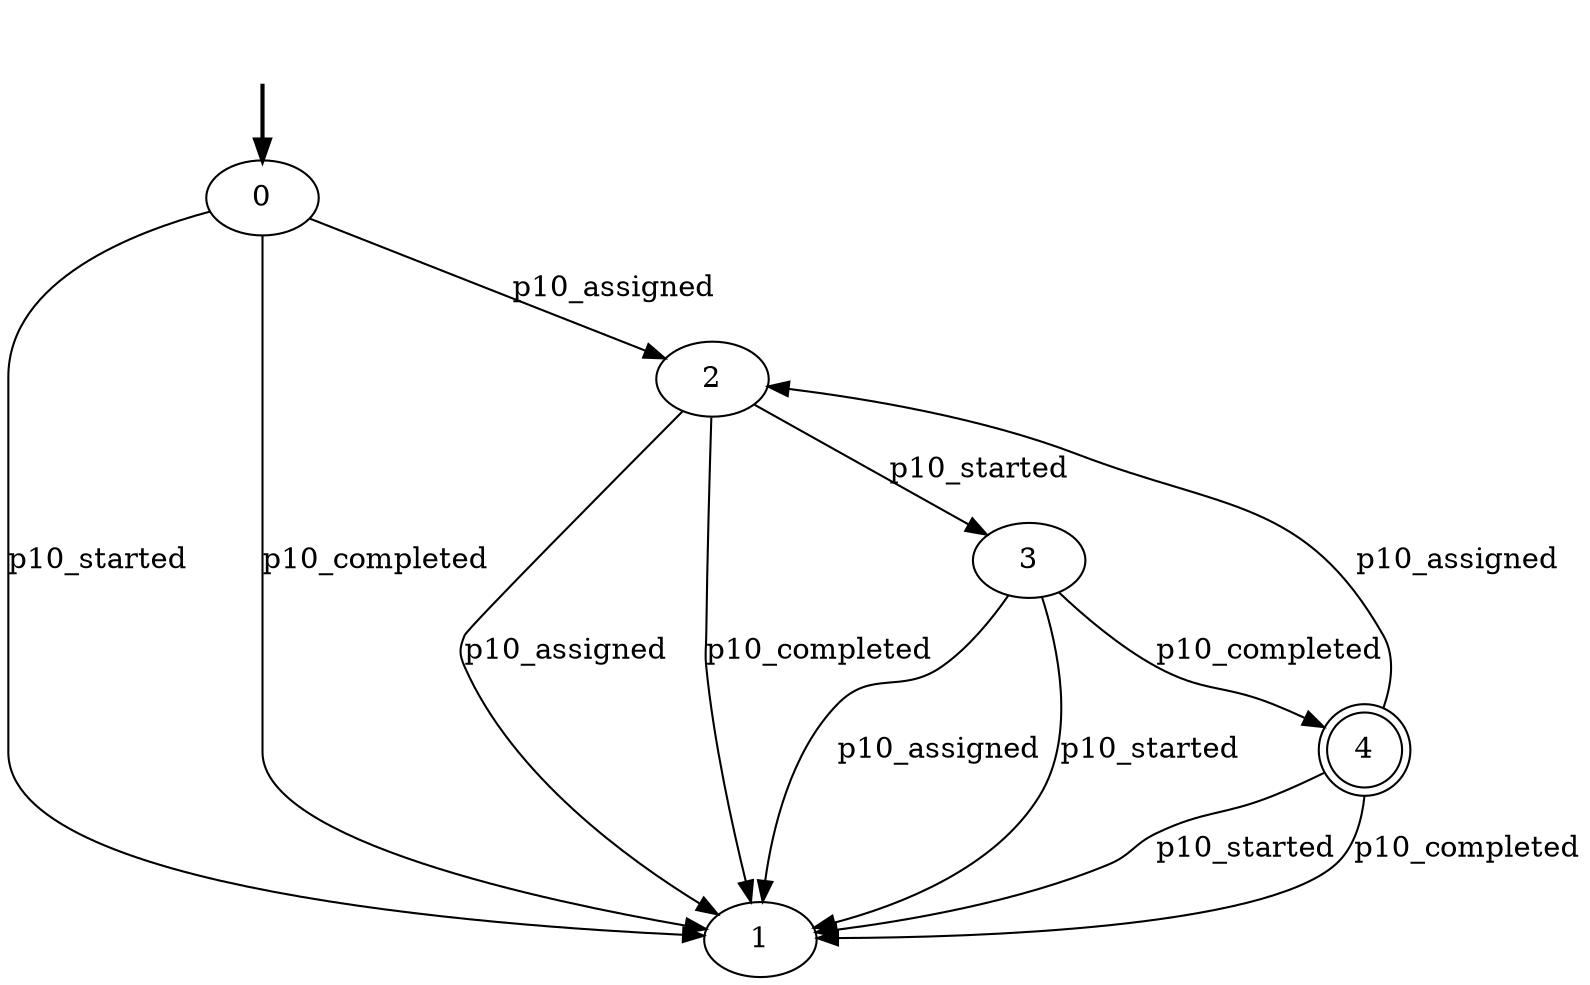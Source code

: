 digraph {
		fake0 [style=invisible]
		0 [root=true]
		1
		2
		3
		4 [shape=doublecircle]
		fake0 -> 0 [style=bold]
		2 -> 1 [label=p10_assigned]
		2 -> 3 [label=p10_started]
		2 -> 1 [label=p10_completed]
		3 -> 1 [label=p10_assigned]
		3 -> 1 [label=p10_started]
		3 -> 4 [label=p10_completed]
		4 -> 2 [label=p10_assigned]
		4 -> 1 [label=p10_started]
		4 -> 1 [label=p10_completed]
		0 -> 2 [label=p10_assigned]
		0 -> 1 [label=p10_started]
		0 -> 1 [label=p10_completed]
}